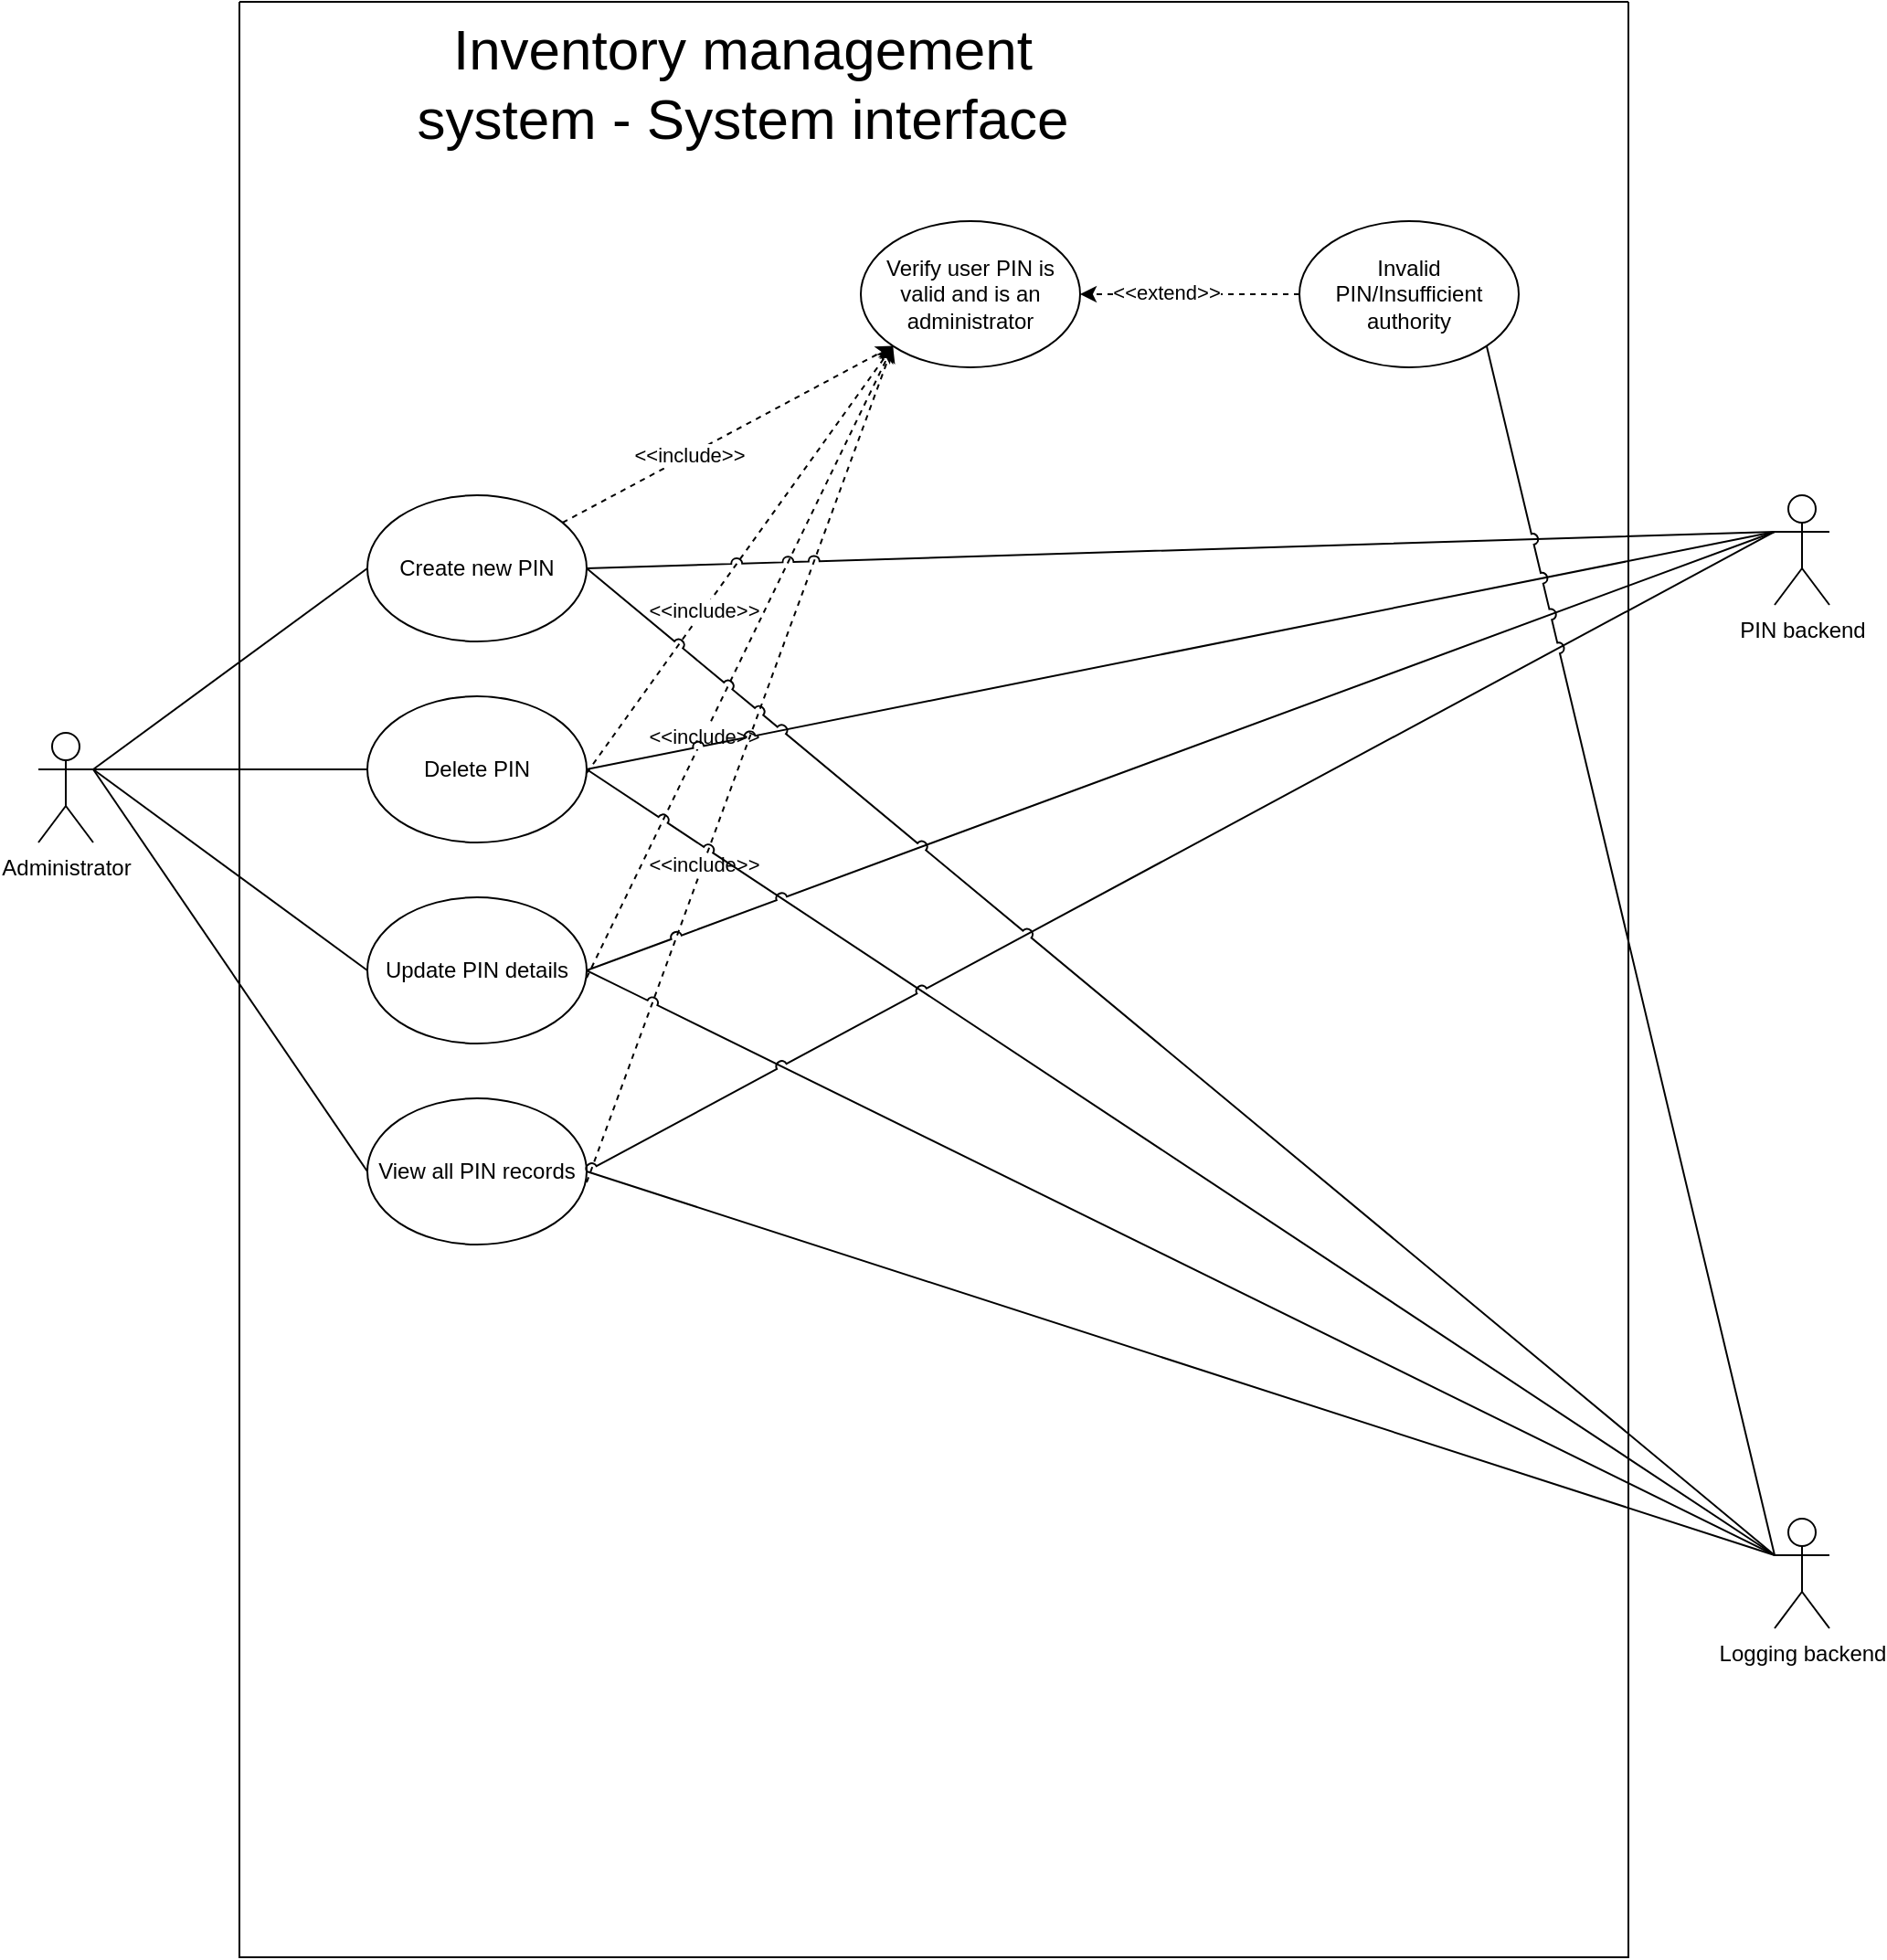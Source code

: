 <mxfile version="22.1.11" type="device">
  <diagram name="Page-1" id="j0qbjgfLI082AYE8PB-3">
    <mxGraphModel dx="1687" dy="878" grid="1" gridSize="10" guides="1" tooltips="1" connect="1" arrows="1" fold="1" page="1" pageScale="1" pageWidth="827" pageHeight="1169" math="0" shadow="0">
      <root>
        <mxCell id="0" />
        <mxCell id="1" parent="0" />
        <mxCell id="QSt6yWbdKXmTgNJ8klOC-1" value="" style="swimlane;startSize=0;" vertex="1" parent="1">
          <mxGeometry x="190" y="110" width="760" height="1070" as="geometry">
            <mxRectangle x="200" y="110" width="50" height="40" as="alternateBounds" />
          </mxGeometry>
        </mxCell>
        <mxCell id="QSt6yWbdKXmTgNJ8klOC-2" value="Inventory management &lt;br&gt;system - System interface" style="text;html=1;align=center;verticalAlign=middle;resizable=0;points=[];autosize=1;strokeColor=none;fillColor=none;fontSize=31;" vertex="1" parent="QSt6yWbdKXmTgNJ8klOC-1">
          <mxGeometry x="85" width="380" height="90" as="geometry" />
        </mxCell>
        <mxCell id="QSt6yWbdKXmTgNJ8klOC-28" value="Create new PIN" style="ellipse;whiteSpace=wrap;html=1;" vertex="1" parent="QSt6yWbdKXmTgNJ8klOC-1">
          <mxGeometry x="70" y="270" width="120" height="80" as="geometry" />
        </mxCell>
        <mxCell id="QSt6yWbdKXmTgNJ8klOC-29" value="Delete PIN" style="ellipse;whiteSpace=wrap;html=1;" vertex="1" parent="QSt6yWbdKXmTgNJ8klOC-1">
          <mxGeometry x="70" y="380" width="120" height="80" as="geometry" />
        </mxCell>
        <mxCell id="QSt6yWbdKXmTgNJ8klOC-30" value="Update PIN details" style="ellipse;whiteSpace=wrap;html=1;" vertex="1" parent="QSt6yWbdKXmTgNJ8klOC-1">
          <mxGeometry x="70" y="490" width="120" height="80" as="geometry" />
        </mxCell>
        <mxCell id="QSt6yWbdKXmTgNJ8klOC-31" value="View all PIN records" style="ellipse;whiteSpace=wrap;html=1;" vertex="1" parent="QSt6yWbdKXmTgNJ8klOC-1">
          <mxGeometry x="70" y="600" width="120" height="80" as="geometry" />
        </mxCell>
        <mxCell id="QSt6yWbdKXmTgNJ8klOC-44" style="rounded=0;orthogonalLoop=1;jettySize=auto;html=1;dashed=1;entryX=0;entryY=1;entryDx=0;entryDy=0;jumpStyle=arc;" edge="1" parent="QSt6yWbdKXmTgNJ8klOC-1" source="QSt6yWbdKXmTgNJ8klOC-28" target="QSt6yWbdKXmTgNJ8klOC-35">
          <mxGeometry relative="1" as="geometry" />
        </mxCell>
        <mxCell id="QSt6yWbdKXmTgNJ8klOC-46" value="&amp;lt;&amp;lt;include&amp;gt;&amp;gt;" style="edgeLabel;html=1;align=center;verticalAlign=middle;resizable=0;points=[];" vertex="1" connectable="0" parent="QSt6yWbdKXmTgNJ8klOC-44">
          <mxGeometry x="-0.237" relative="1" as="geometry">
            <mxPoint as="offset" />
          </mxGeometry>
        </mxCell>
        <mxCell id="QSt6yWbdKXmTgNJ8klOC-35" value="Verify user PIN is valid and is an administrator" style="ellipse;whiteSpace=wrap;html=1;" vertex="1" parent="QSt6yWbdKXmTgNJ8klOC-1">
          <mxGeometry x="340" y="120" width="120" height="80" as="geometry" />
        </mxCell>
        <mxCell id="QSt6yWbdKXmTgNJ8klOC-47" style="rounded=0;orthogonalLoop=1;jettySize=auto;html=1;dashed=1;entryX=0;entryY=1;entryDx=0;entryDy=0;jumpStyle=arc;" edge="1" parent="QSt6yWbdKXmTgNJ8klOC-1" target="QSt6yWbdKXmTgNJ8klOC-35">
          <mxGeometry relative="1" as="geometry">
            <mxPoint x="190" y="422" as="sourcePoint" />
            <mxPoint x="328" y="320" as="targetPoint" />
          </mxGeometry>
        </mxCell>
        <mxCell id="QSt6yWbdKXmTgNJ8klOC-48" value="&amp;lt;&amp;lt;include&amp;gt;&amp;gt;" style="edgeLabel;html=1;align=center;verticalAlign=middle;resizable=0;points=[];" vertex="1" connectable="0" parent="QSt6yWbdKXmTgNJ8klOC-47">
          <mxGeometry x="-0.237" relative="1" as="geometry">
            <mxPoint as="offset" />
          </mxGeometry>
        </mxCell>
        <mxCell id="QSt6yWbdKXmTgNJ8klOC-49" style="rounded=0;orthogonalLoop=1;jettySize=auto;html=1;dashed=1;entryX=0;entryY=1;entryDx=0;entryDy=0;jumpStyle=arc;" edge="1" parent="QSt6yWbdKXmTgNJ8klOC-1" target="QSt6yWbdKXmTgNJ8klOC-35">
          <mxGeometry relative="1" as="geometry">
            <mxPoint x="190" y="534" as="sourcePoint" />
            <mxPoint x="308" y="290" as="targetPoint" />
          </mxGeometry>
        </mxCell>
        <mxCell id="QSt6yWbdKXmTgNJ8klOC-50" value="&amp;lt;&amp;lt;include&amp;gt;&amp;gt;" style="edgeLabel;html=1;align=center;verticalAlign=middle;resizable=0;points=[];" vertex="1" connectable="0" parent="QSt6yWbdKXmTgNJ8klOC-49">
          <mxGeometry x="-0.237" relative="1" as="geometry">
            <mxPoint as="offset" />
          </mxGeometry>
        </mxCell>
        <mxCell id="QSt6yWbdKXmTgNJ8klOC-51" style="rounded=0;orthogonalLoop=1;jettySize=auto;html=1;dashed=1;entryX=0;entryY=1;entryDx=0;entryDy=0;jumpStyle=arc;" edge="1" parent="QSt6yWbdKXmTgNJ8klOC-1" target="QSt6yWbdKXmTgNJ8klOC-35">
          <mxGeometry relative="1" as="geometry">
            <mxPoint x="190" y="646" as="sourcePoint" />
            <mxPoint x="308" y="290" as="targetPoint" />
          </mxGeometry>
        </mxCell>
        <mxCell id="QSt6yWbdKXmTgNJ8klOC-52" value="&amp;lt;&amp;lt;include&amp;gt;&amp;gt;" style="edgeLabel;html=1;align=center;verticalAlign=middle;resizable=0;points=[];" vertex="1" connectable="0" parent="QSt6yWbdKXmTgNJ8klOC-51">
          <mxGeometry x="-0.237" relative="1" as="geometry">
            <mxPoint as="offset" />
          </mxGeometry>
        </mxCell>
        <mxCell id="QSt6yWbdKXmTgNJ8klOC-54" style="rounded=0;orthogonalLoop=1;jettySize=auto;html=1;exitX=1;exitY=0.5;exitDx=0;exitDy=0;entryX=0;entryY=0.333;entryDx=0;entryDy=0;entryPerimeter=0;endArrow=none;endFill=0;jumpStyle=arc;" edge="1" parent="QSt6yWbdKXmTgNJ8klOC-1" target="QSt6yWbdKXmTgNJ8klOC-27">
          <mxGeometry relative="1" as="geometry">
            <mxPoint x="190" y="420" as="sourcePoint" />
            <mxPoint x="620" y="960" as="targetPoint" />
          </mxGeometry>
        </mxCell>
        <mxCell id="QSt6yWbdKXmTgNJ8klOC-55" style="rounded=0;orthogonalLoop=1;jettySize=auto;html=1;exitX=1;exitY=0.5;exitDx=0;exitDy=0;entryX=0;entryY=0.333;entryDx=0;entryDy=0;entryPerimeter=0;endArrow=none;endFill=0;jumpStyle=arc;" edge="1" parent="QSt6yWbdKXmTgNJ8klOC-1" target="QSt6yWbdKXmTgNJ8klOC-27">
          <mxGeometry relative="1" as="geometry">
            <mxPoint x="190" y="530" as="sourcePoint" />
            <mxPoint x="620" y="960" as="targetPoint" />
          </mxGeometry>
        </mxCell>
        <mxCell id="QSt6yWbdKXmTgNJ8klOC-56" style="rounded=0;orthogonalLoop=1;jettySize=auto;html=1;exitX=1;exitY=0.5;exitDx=0;exitDy=0;entryX=0;entryY=0.333;entryDx=0;entryDy=0;entryPerimeter=0;endArrow=none;endFill=0;jumpStyle=arc;" edge="1" parent="QSt6yWbdKXmTgNJ8klOC-1" target="QSt6yWbdKXmTgNJ8klOC-27">
          <mxGeometry relative="1" as="geometry">
            <mxPoint x="190" y="640" as="sourcePoint" />
            <mxPoint x="620" y="960" as="targetPoint" />
          </mxGeometry>
        </mxCell>
        <mxCell id="QSt6yWbdKXmTgNJ8klOC-58" style="edgeStyle=orthogonalEdgeStyle;rounded=0;orthogonalLoop=1;jettySize=auto;html=1;exitX=0;exitY=0.5;exitDx=0;exitDy=0;entryX=1;entryY=0.5;entryDx=0;entryDy=0;dashed=1;jumpStyle=arc;" edge="1" parent="QSt6yWbdKXmTgNJ8klOC-1" source="QSt6yWbdKXmTgNJ8klOC-57" target="QSt6yWbdKXmTgNJ8klOC-35">
          <mxGeometry relative="1" as="geometry" />
        </mxCell>
        <mxCell id="QSt6yWbdKXmTgNJ8klOC-59" value="&amp;lt;&amp;lt;extend&amp;gt;&amp;gt;" style="edgeLabel;html=1;align=center;verticalAlign=middle;resizable=0;points=[];" vertex="1" connectable="0" parent="QSt6yWbdKXmTgNJ8klOC-58">
          <mxGeometry x="0.205" y="-1" relative="1" as="geometry">
            <mxPoint x="-1" as="offset" />
          </mxGeometry>
        </mxCell>
        <mxCell id="QSt6yWbdKXmTgNJ8klOC-57" value="Invalid PIN/Insufficient authority" style="ellipse;whiteSpace=wrap;html=1;" vertex="1" parent="QSt6yWbdKXmTgNJ8klOC-1">
          <mxGeometry x="580" y="120" width="120" height="80" as="geometry" />
        </mxCell>
        <mxCell id="QSt6yWbdKXmTgNJ8klOC-36" style="rounded=0;orthogonalLoop=1;jettySize=auto;html=1;exitX=1;exitY=0.333;exitDx=0;exitDy=0;exitPerimeter=0;entryX=0;entryY=0.5;entryDx=0;entryDy=0;endArrow=none;endFill=0;jumpStyle=arc;" edge="1" parent="1" source="QSt6yWbdKXmTgNJ8klOC-25" target="QSt6yWbdKXmTgNJ8klOC-28">
          <mxGeometry relative="1" as="geometry" />
        </mxCell>
        <mxCell id="QSt6yWbdKXmTgNJ8klOC-37" style="rounded=0;orthogonalLoop=1;jettySize=auto;html=1;exitX=1;exitY=0.333;exitDx=0;exitDy=0;exitPerimeter=0;entryX=0;entryY=0.5;entryDx=0;entryDy=0;endArrow=none;endFill=0;jumpStyle=arc;" edge="1" parent="1" source="QSt6yWbdKXmTgNJ8klOC-25" target="QSt6yWbdKXmTgNJ8klOC-29">
          <mxGeometry relative="1" as="geometry" />
        </mxCell>
        <mxCell id="QSt6yWbdKXmTgNJ8klOC-38" style="rounded=0;orthogonalLoop=1;jettySize=auto;html=1;exitX=1;exitY=0.333;exitDx=0;exitDy=0;exitPerimeter=0;entryX=0;entryY=0.5;entryDx=0;entryDy=0;endArrow=none;endFill=0;jumpStyle=arc;" edge="1" parent="1" source="QSt6yWbdKXmTgNJ8klOC-25" target="QSt6yWbdKXmTgNJ8klOC-30">
          <mxGeometry relative="1" as="geometry" />
        </mxCell>
        <mxCell id="QSt6yWbdKXmTgNJ8klOC-39" style="rounded=0;orthogonalLoop=1;jettySize=auto;html=1;exitX=1;exitY=0.333;exitDx=0;exitDy=0;exitPerimeter=0;entryX=0;entryY=0.5;entryDx=0;entryDy=0;endArrow=none;endFill=0;jumpStyle=arc;" edge="1" parent="1" source="QSt6yWbdKXmTgNJ8klOC-25" target="QSt6yWbdKXmTgNJ8klOC-31">
          <mxGeometry relative="1" as="geometry" />
        </mxCell>
        <mxCell id="QSt6yWbdKXmTgNJ8klOC-25" value="Administrator" style="shape=umlActor;verticalLabelPosition=bottom;verticalAlign=top;html=1;outlineConnect=0;" vertex="1" parent="1">
          <mxGeometry x="80" y="510" width="30" height="60" as="geometry" />
        </mxCell>
        <mxCell id="QSt6yWbdKXmTgNJ8klOC-40" style="rounded=0;orthogonalLoop=1;jettySize=auto;html=1;exitX=0;exitY=0.333;exitDx=0;exitDy=0;exitPerimeter=0;entryX=1;entryY=0.5;entryDx=0;entryDy=0;endArrow=none;endFill=0;jumpStyle=arc;" edge="1" parent="1" source="QSt6yWbdKXmTgNJ8klOC-26" target="QSt6yWbdKXmTgNJ8klOC-28">
          <mxGeometry relative="1" as="geometry" />
        </mxCell>
        <mxCell id="QSt6yWbdKXmTgNJ8klOC-41" style="rounded=0;orthogonalLoop=1;jettySize=auto;html=1;exitX=0;exitY=0.333;exitDx=0;exitDy=0;exitPerimeter=0;entryX=1;entryY=0.5;entryDx=0;entryDy=0;endArrow=none;endFill=0;jumpStyle=arc;" edge="1" parent="1" source="QSt6yWbdKXmTgNJ8klOC-26" target="QSt6yWbdKXmTgNJ8klOC-29">
          <mxGeometry relative="1" as="geometry" />
        </mxCell>
        <mxCell id="QSt6yWbdKXmTgNJ8klOC-42" style="rounded=0;orthogonalLoop=1;jettySize=auto;html=1;exitX=0;exitY=0.333;exitDx=0;exitDy=0;exitPerimeter=0;entryX=1;entryY=0.5;entryDx=0;entryDy=0;endArrow=none;endFill=0;jumpStyle=arc;" edge="1" parent="1" source="QSt6yWbdKXmTgNJ8klOC-26" target="QSt6yWbdKXmTgNJ8klOC-30">
          <mxGeometry relative="1" as="geometry" />
        </mxCell>
        <mxCell id="QSt6yWbdKXmTgNJ8klOC-43" style="rounded=0;orthogonalLoop=1;jettySize=auto;html=1;exitX=0;exitY=0.333;exitDx=0;exitDy=0;exitPerimeter=0;entryX=1;entryY=0.5;entryDx=0;entryDy=0;endArrow=none;endFill=0;jumpStyle=arc;" edge="1" parent="1" source="QSt6yWbdKXmTgNJ8klOC-26" target="QSt6yWbdKXmTgNJ8klOC-31">
          <mxGeometry relative="1" as="geometry" />
        </mxCell>
        <mxCell id="QSt6yWbdKXmTgNJ8klOC-26" value="PIN backend" style="shape=umlActor;verticalLabelPosition=bottom;verticalAlign=top;html=1;outlineConnect=0;" vertex="1" parent="1">
          <mxGeometry x="1030" y="380" width="30" height="60" as="geometry" />
        </mxCell>
        <mxCell id="QSt6yWbdKXmTgNJ8klOC-27" value="Logging backend&lt;br&gt;" style="shape=umlActor;verticalLabelPosition=bottom;verticalAlign=top;html=1;outlineConnect=0;" vertex="1" parent="1">
          <mxGeometry x="1030" y="940" width="30" height="60" as="geometry" />
        </mxCell>
        <mxCell id="QSt6yWbdKXmTgNJ8klOC-53" style="rounded=0;orthogonalLoop=1;jettySize=auto;html=1;exitX=1;exitY=0.5;exitDx=0;exitDy=0;entryX=0;entryY=0.333;entryDx=0;entryDy=0;entryPerimeter=0;endArrow=none;endFill=0;jumpStyle=arc;" edge="1" parent="1" source="QSt6yWbdKXmTgNJ8klOC-28" target="QSt6yWbdKXmTgNJ8klOC-27">
          <mxGeometry relative="1" as="geometry" />
        </mxCell>
        <mxCell id="QSt6yWbdKXmTgNJ8klOC-60" style="rounded=0;orthogonalLoop=1;jettySize=auto;html=1;exitX=1;exitY=1;exitDx=0;exitDy=0;entryX=0;entryY=0.333;entryDx=0;entryDy=0;entryPerimeter=0;endArrow=none;endFill=0;jumpStyle=arc;" edge="1" parent="1" source="QSt6yWbdKXmTgNJ8klOC-57" target="QSt6yWbdKXmTgNJ8klOC-27">
          <mxGeometry relative="1" as="geometry" />
        </mxCell>
      </root>
    </mxGraphModel>
  </diagram>
</mxfile>
